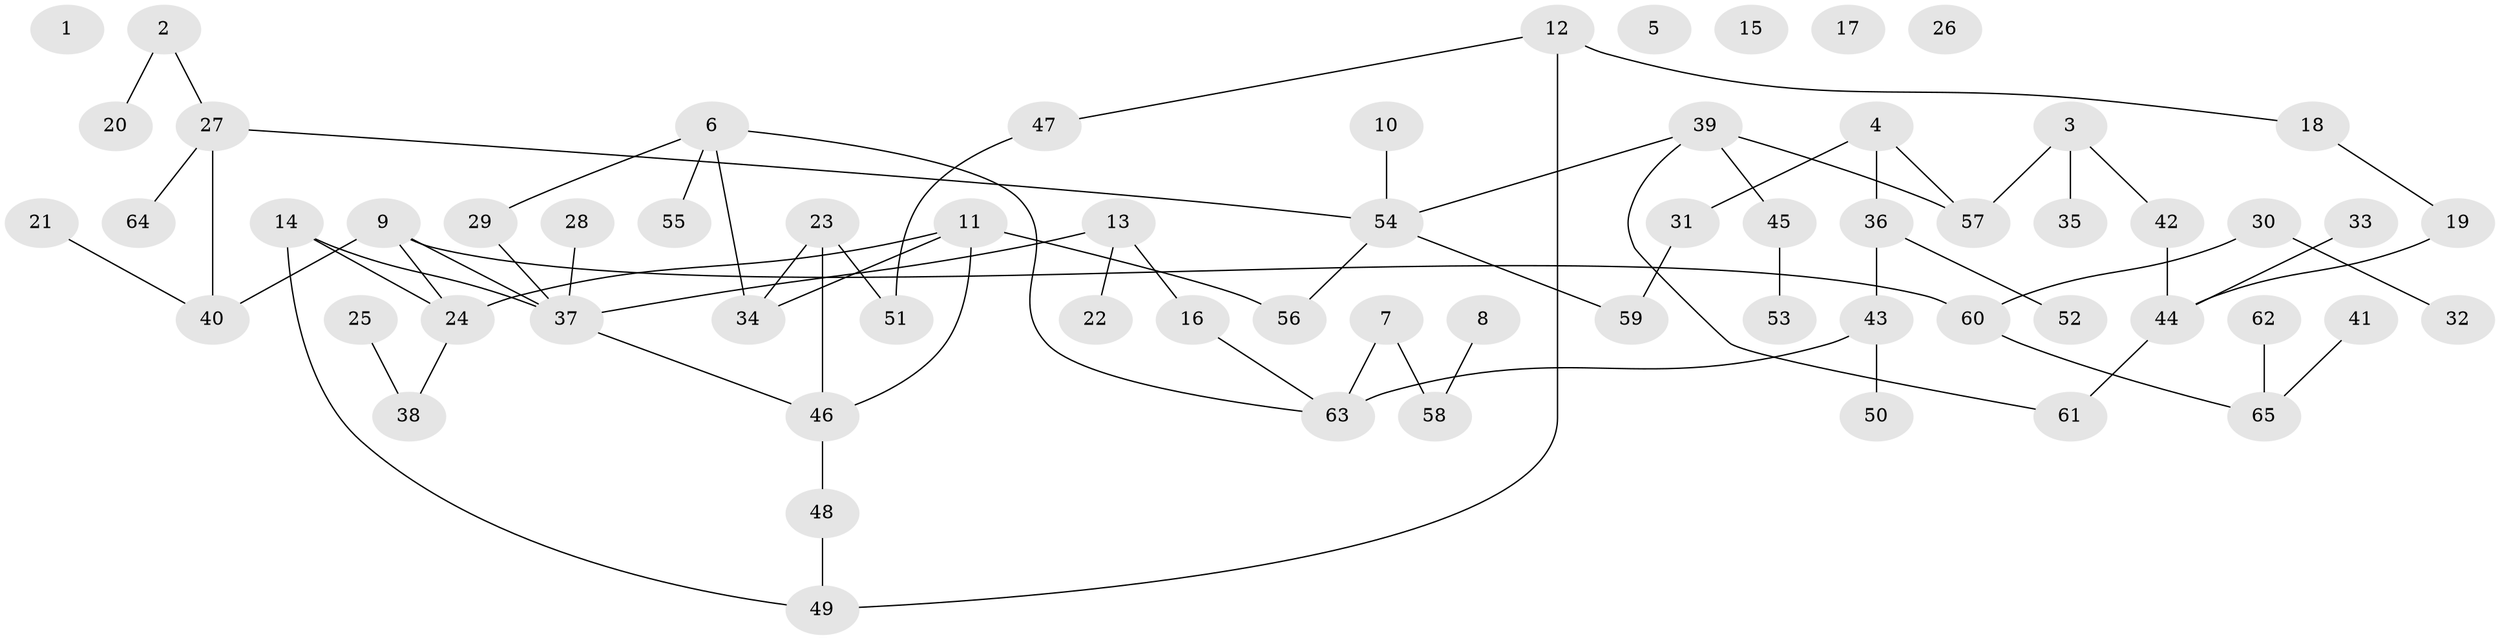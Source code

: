 // Generated by graph-tools (version 1.1) at 2025/33/03/09/25 02:33:43]
// undirected, 65 vertices, 71 edges
graph export_dot {
graph [start="1"]
  node [color=gray90,style=filled];
  1;
  2;
  3;
  4;
  5;
  6;
  7;
  8;
  9;
  10;
  11;
  12;
  13;
  14;
  15;
  16;
  17;
  18;
  19;
  20;
  21;
  22;
  23;
  24;
  25;
  26;
  27;
  28;
  29;
  30;
  31;
  32;
  33;
  34;
  35;
  36;
  37;
  38;
  39;
  40;
  41;
  42;
  43;
  44;
  45;
  46;
  47;
  48;
  49;
  50;
  51;
  52;
  53;
  54;
  55;
  56;
  57;
  58;
  59;
  60;
  61;
  62;
  63;
  64;
  65;
  2 -- 20;
  2 -- 27;
  3 -- 35;
  3 -- 42;
  3 -- 57;
  4 -- 31;
  4 -- 36;
  4 -- 57;
  6 -- 29;
  6 -- 34;
  6 -- 55;
  6 -- 63;
  7 -- 58;
  7 -- 63;
  8 -- 58;
  9 -- 24;
  9 -- 37;
  9 -- 40;
  9 -- 60;
  10 -- 54;
  11 -- 24;
  11 -- 34;
  11 -- 46;
  11 -- 56;
  12 -- 18;
  12 -- 47;
  12 -- 49;
  13 -- 16;
  13 -- 22;
  13 -- 37;
  14 -- 24;
  14 -- 37;
  14 -- 49;
  16 -- 63;
  18 -- 19;
  19 -- 44;
  21 -- 40;
  23 -- 34;
  23 -- 46;
  23 -- 51;
  24 -- 38;
  25 -- 38;
  27 -- 40;
  27 -- 54;
  27 -- 64;
  28 -- 37;
  29 -- 37;
  30 -- 32;
  30 -- 60;
  31 -- 59;
  33 -- 44;
  36 -- 43;
  36 -- 52;
  37 -- 46;
  39 -- 45;
  39 -- 54;
  39 -- 57;
  39 -- 61;
  41 -- 65;
  42 -- 44;
  43 -- 50;
  43 -- 63;
  44 -- 61;
  45 -- 53;
  46 -- 48;
  47 -- 51;
  48 -- 49;
  54 -- 56;
  54 -- 59;
  60 -- 65;
  62 -- 65;
}
